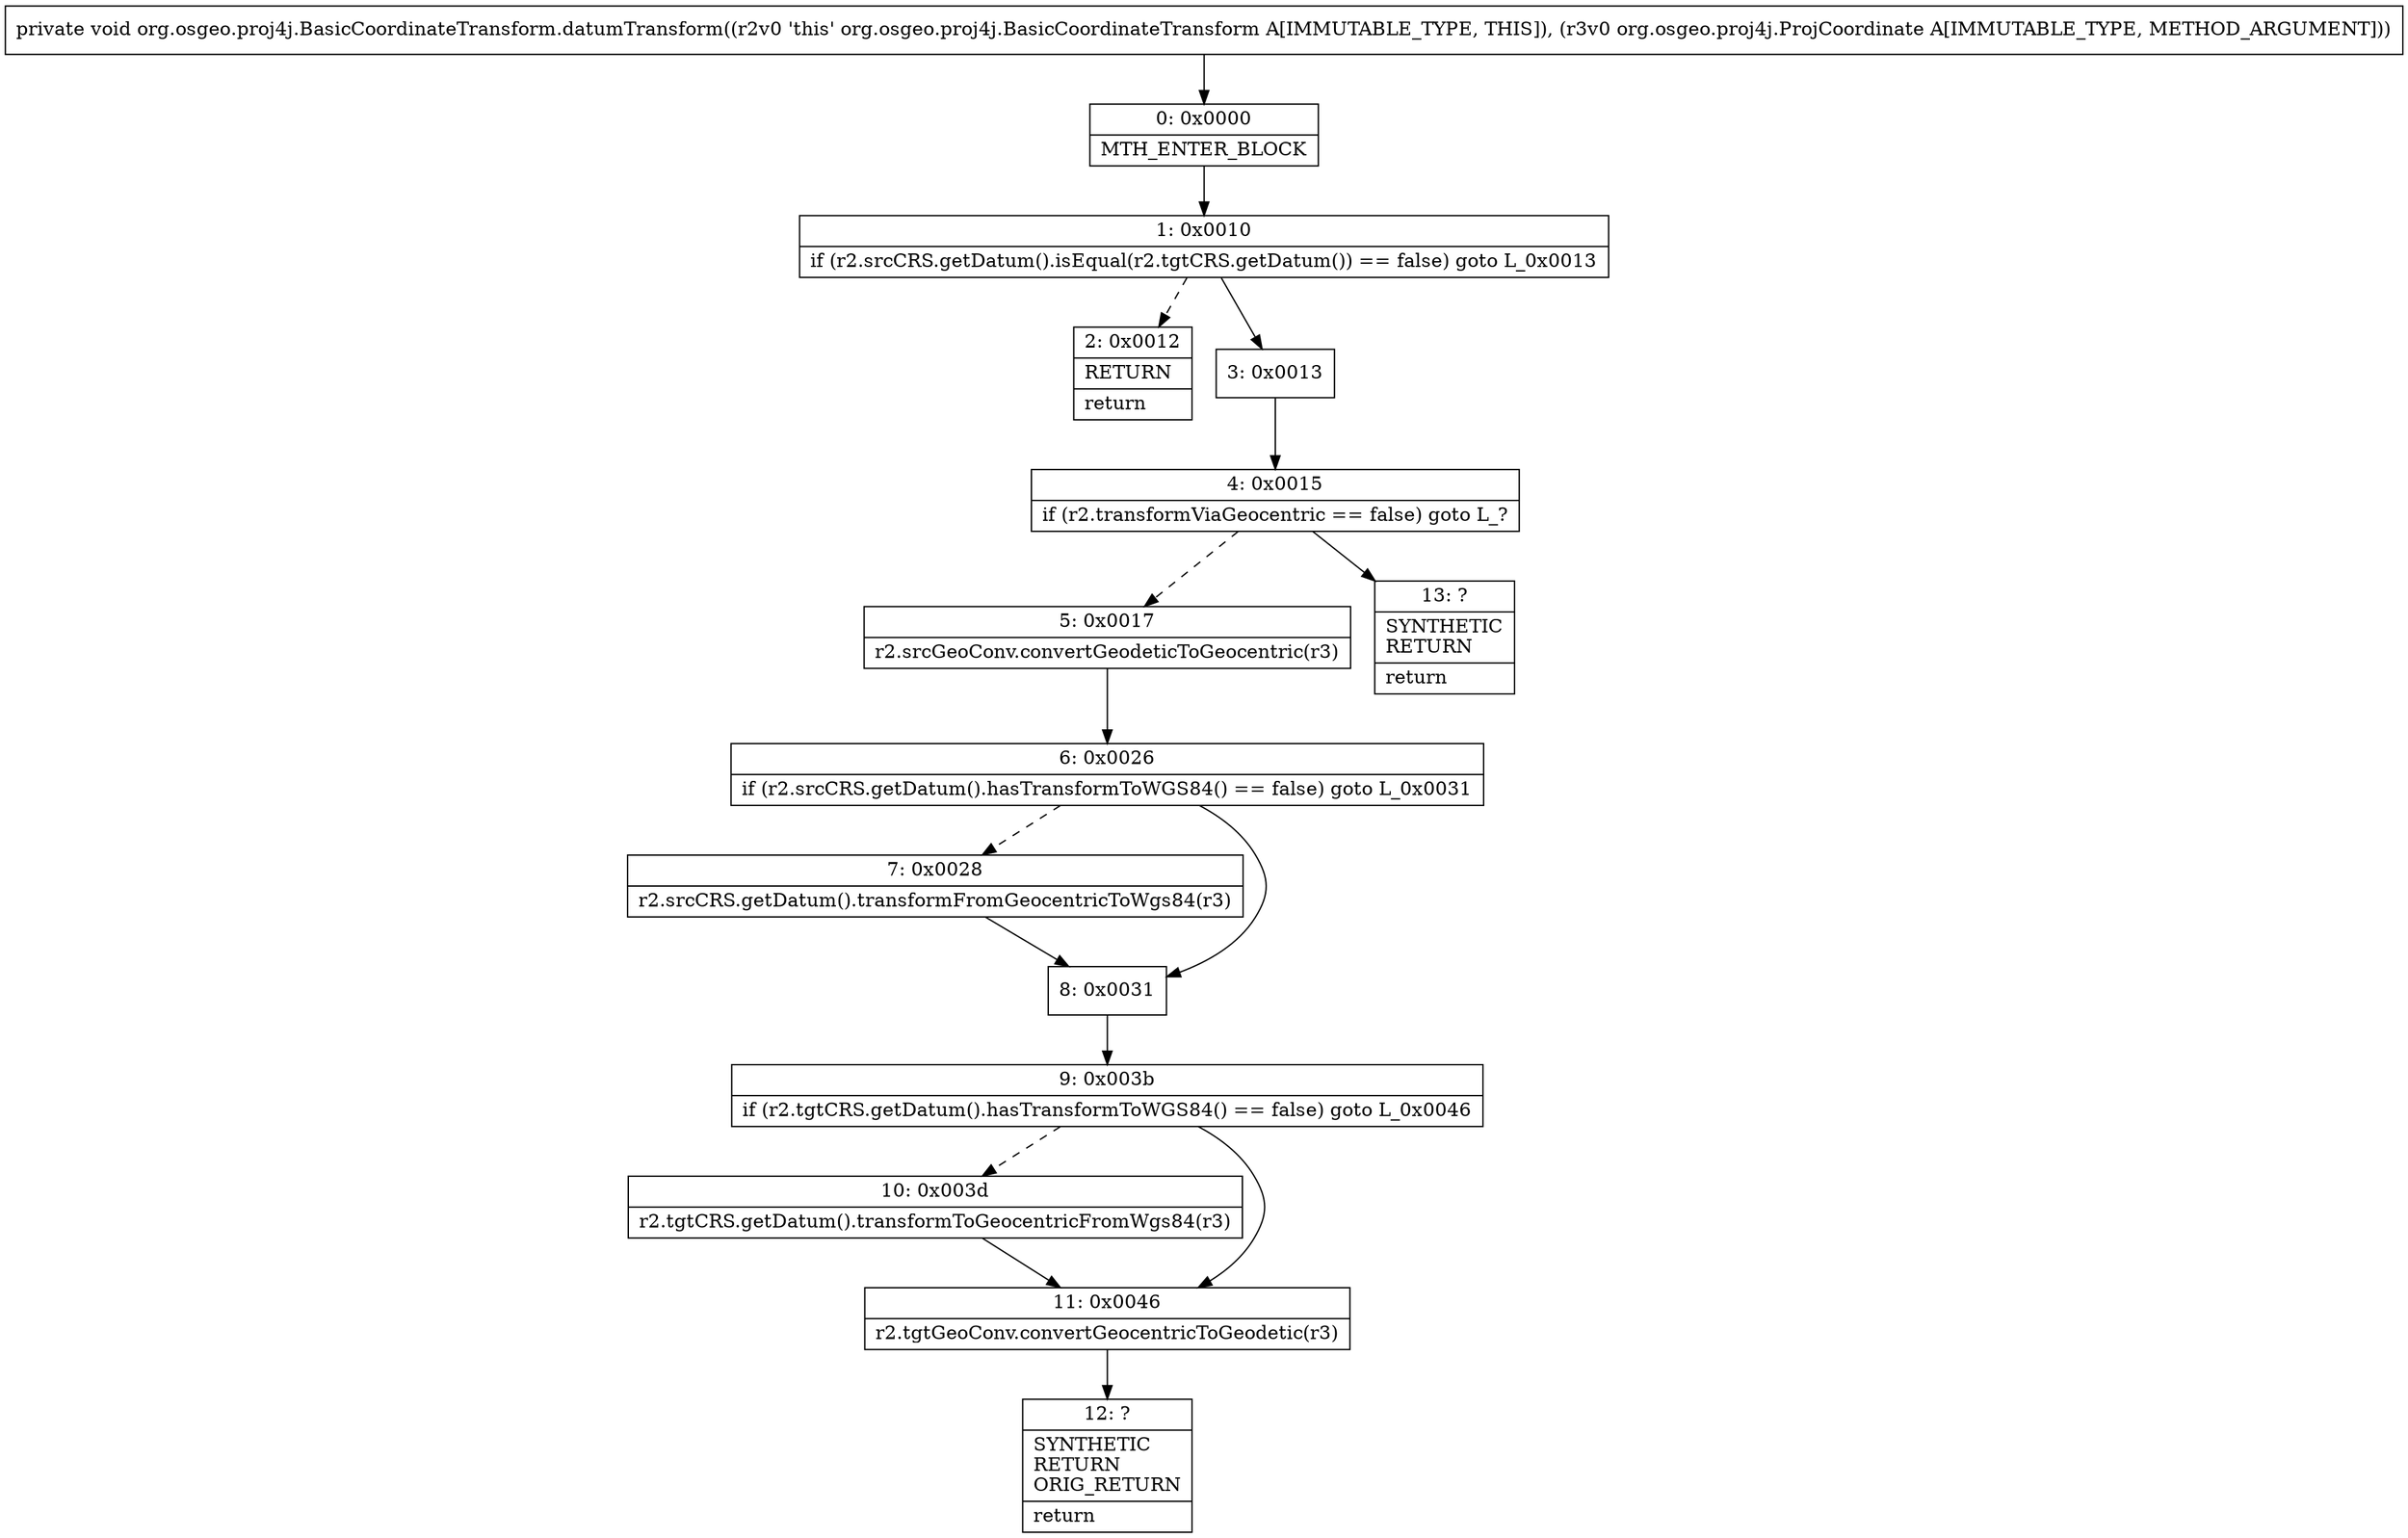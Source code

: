 digraph "CFG fororg.osgeo.proj4j.BasicCoordinateTransform.datumTransform(Lorg\/osgeo\/proj4j\/ProjCoordinate;)V" {
Node_0 [shape=record,label="{0\:\ 0x0000|MTH_ENTER_BLOCK\l}"];
Node_1 [shape=record,label="{1\:\ 0x0010|if (r2.srcCRS.getDatum().isEqual(r2.tgtCRS.getDatum()) == false) goto L_0x0013\l}"];
Node_2 [shape=record,label="{2\:\ 0x0012|RETURN\l|return\l}"];
Node_3 [shape=record,label="{3\:\ 0x0013}"];
Node_4 [shape=record,label="{4\:\ 0x0015|if (r2.transformViaGeocentric == false) goto L_?\l}"];
Node_5 [shape=record,label="{5\:\ 0x0017|r2.srcGeoConv.convertGeodeticToGeocentric(r3)\l}"];
Node_6 [shape=record,label="{6\:\ 0x0026|if (r2.srcCRS.getDatum().hasTransformToWGS84() == false) goto L_0x0031\l}"];
Node_7 [shape=record,label="{7\:\ 0x0028|r2.srcCRS.getDatum().transformFromGeocentricToWgs84(r3)\l}"];
Node_8 [shape=record,label="{8\:\ 0x0031}"];
Node_9 [shape=record,label="{9\:\ 0x003b|if (r2.tgtCRS.getDatum().hasTransformToWGS84() == false) goto L_0x0046\l}"];
Node_10 [shape=record,label="{10\:\ 0x003d|r2.tgtCRS.getDatum().transformToGeocentricFromWgs84(r3)\l}"];
Node_11 [shape=record,label="{11\:\ 0x0046|r2.tgtGeoConv.convertGeocentricToGeodetic(r3)\l}"];
Node_12 [shape=record,label="{12\:\ ?|SYNTHETIC\lRETURN\lORIG_RETURN\l|return\l}"];
Node_13 [shape=record,label="{13\:\ ?|SYNTHETIC\lRETURN\l|return\l}"];
MethodNode[shape=record,label="{private void org.osgeo.proj4j.BasicCoordinateTransform.datumTransform((r2v0 'this' org.osgeo.proj4j.BasicCoordinateTransform A[IMMUTABLE_TYPE, THIS]), (r3v0 org.osgeo.proj4j.ProjCoordinate A[IMMUTABLE_TYPE, METHOD_ARGUMENT])) }"];
MethodNode -> Node_0;
Node_0 -> Node_1;
Node_1 -> Node_2[style=dashed];
Node_1 -> Node_3;
Node_3 -> Node_4;
Node_4 -> Node_5[style=dashed];
Node_4 -> Node_13;
Node_5 -> Node_6;
Node_6 -> Node_7[style=dashed];
Node_6 -> Node_8;
Node_7 -> Node_8;
Node_8 -> Node_9;
Node_9 -> Node_10[style=dashed];
Node_9 -> Node_11;
Node_10 -> Node_11;
Node_11 -> Node_12;
}

